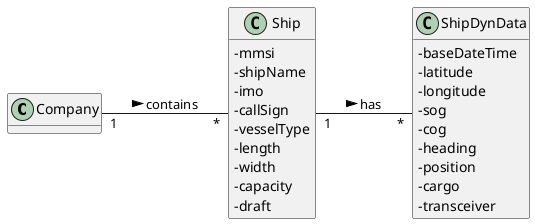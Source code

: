 @startuml
'https://plantuml.com/class-diagram

hide methods
left to right direction
skinparam classAttributeIconSize 0

class Company
class Ship
class ShipDynData

Company "1" -- "*" Ship: contains >
Ship "1" -- "*" ShipDynData: has >

class Company {

}

class Ship{
 - mmsi
 - shipName
 - imo
 - callSign
 - vesselType
 - length
 - width
 - capacity
 - draft
}

class ShipDynData{
 - baseDateTime
 - latitude
 -longitude
 -sog
 -cog
 -heading
 -position
 -cargo
 -transceiver
}

@enduml